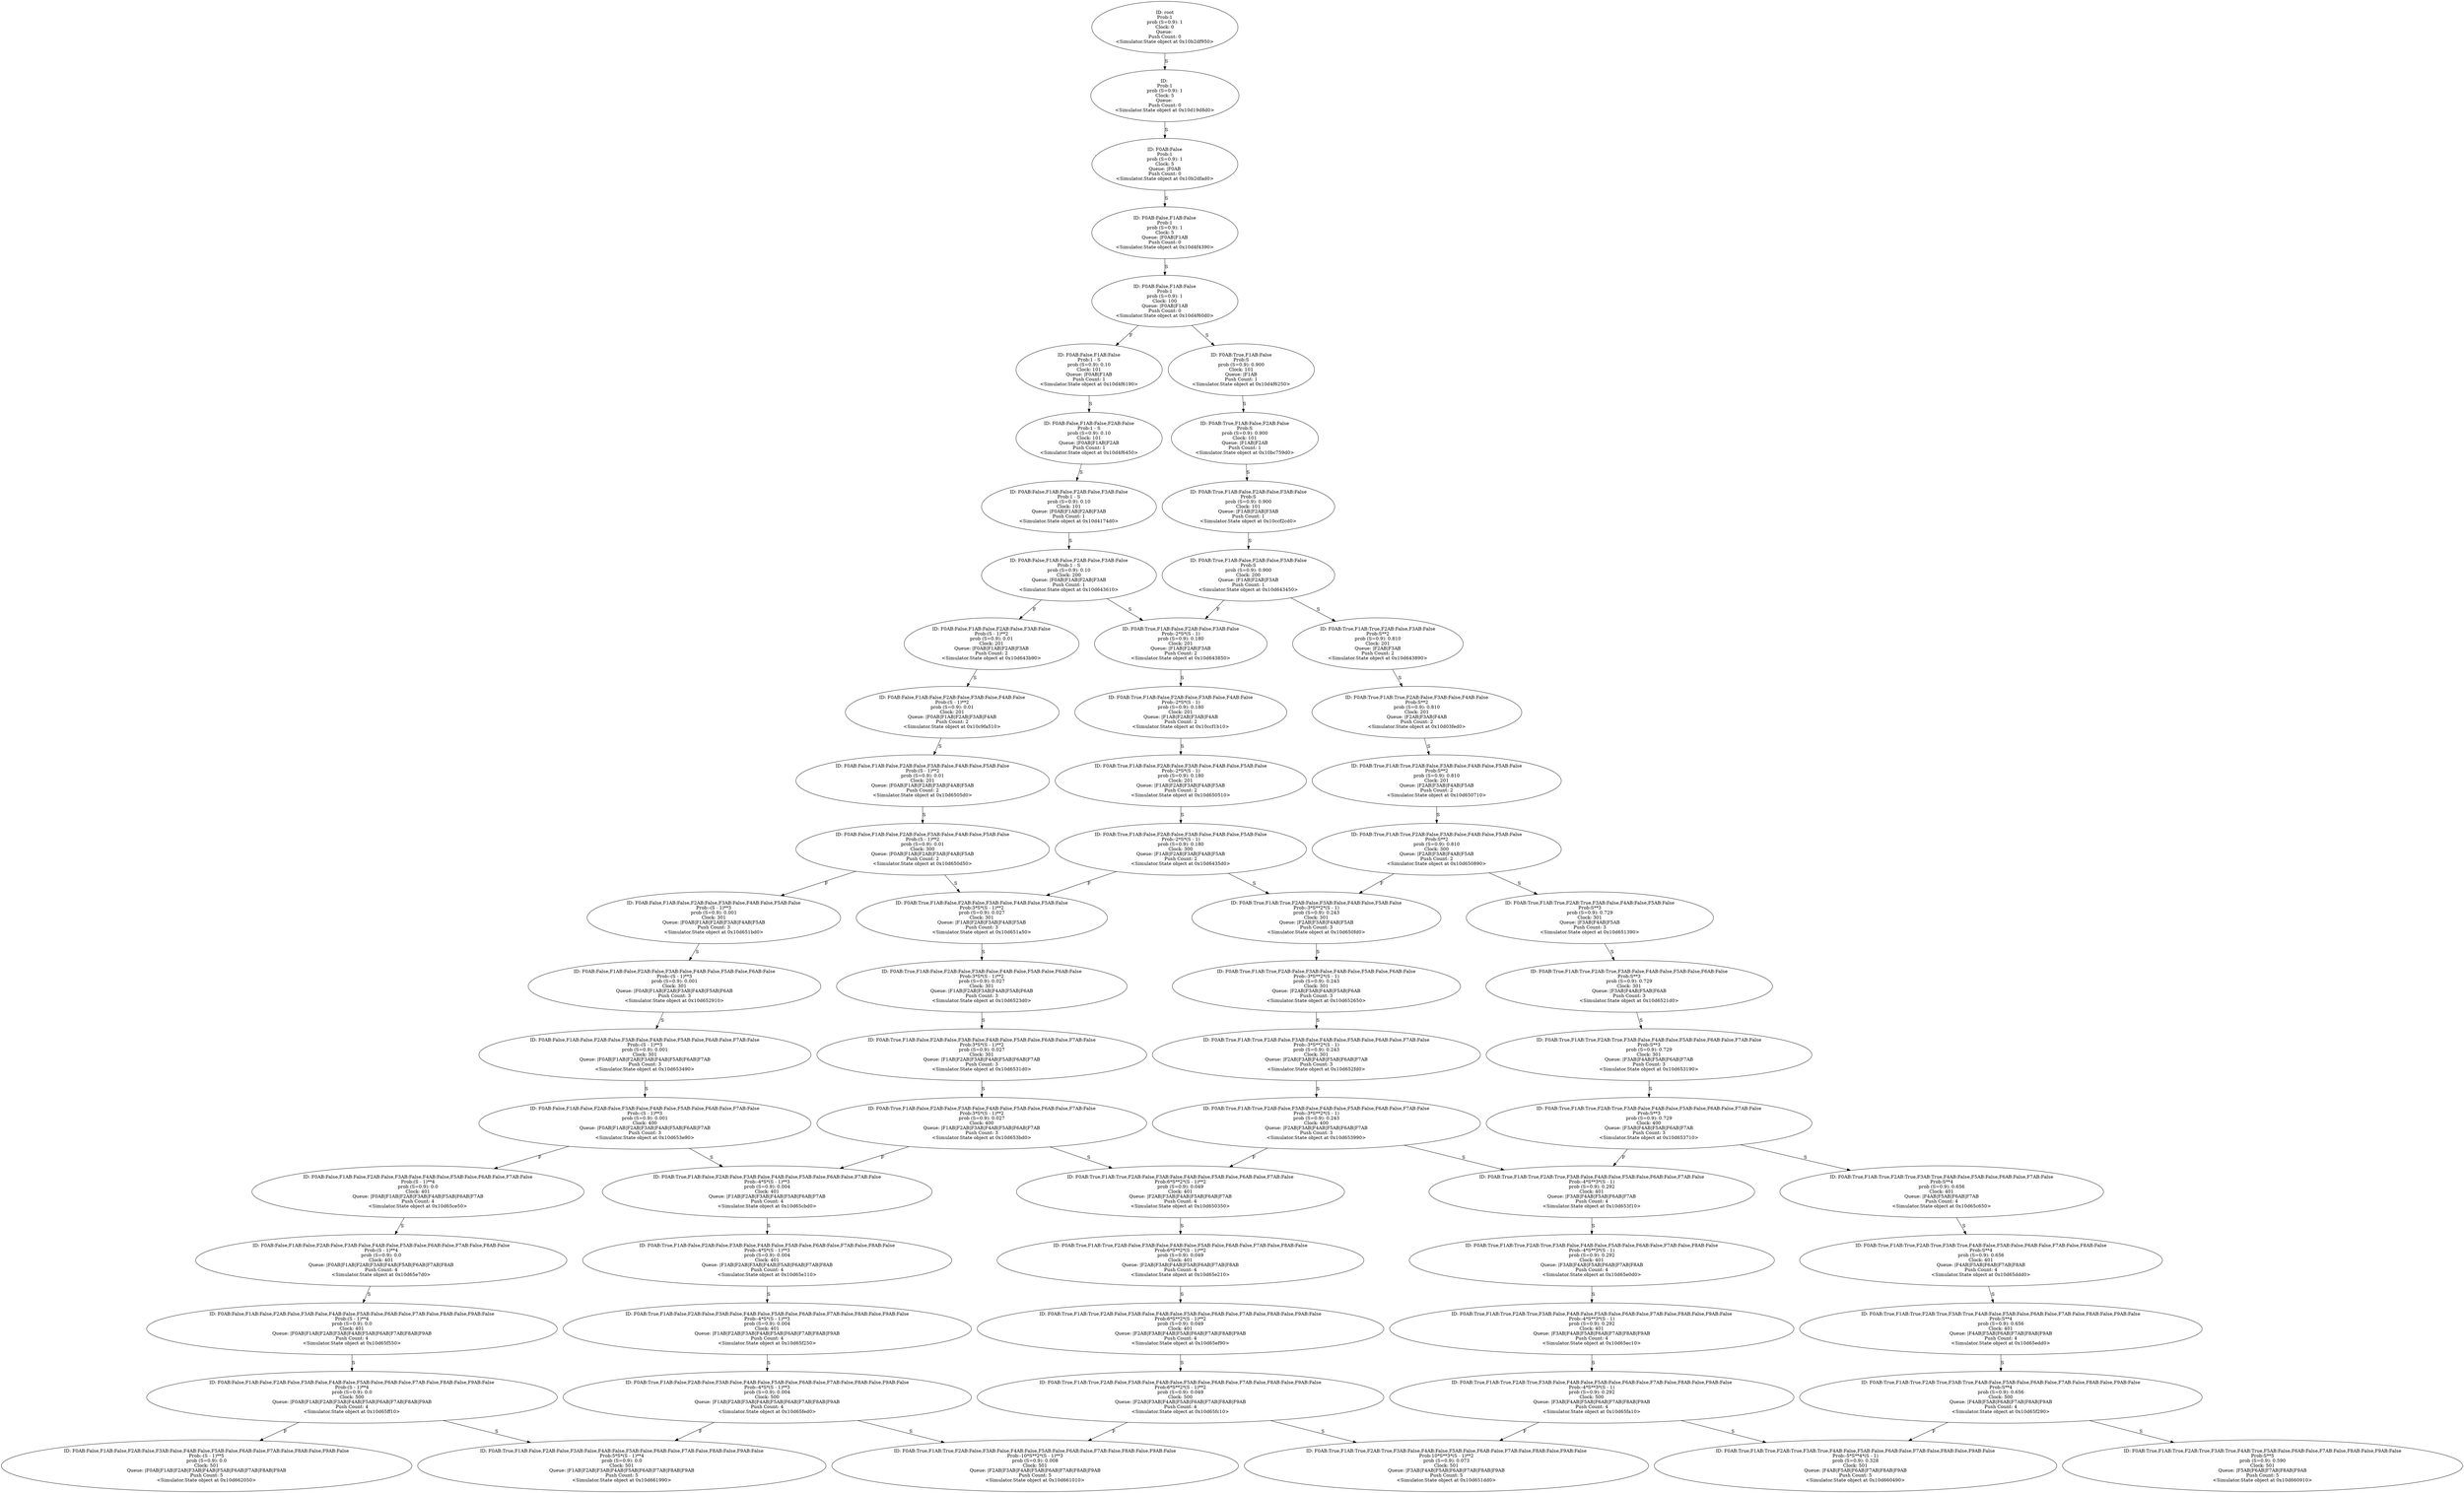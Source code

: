 digraph "./Output/./controled_frequency_S100_R50_t5_tPlus500" {
	<Simulator.State object at 0x10b2df950> [label="ID: root
Prob:1
prob (S=0.9): 1
Clock: 0
Queue: 
Push Count: 0
<Simulator.State object at 0x10b2df950>"]
	<Simulator.State object at 0x10b2df950> -> <Simulator.State object at 0x10d19d8d0> [label=S]
	<Simulator.State object at 0x10d19d8d0> [label="ID: 
Prob:1
prob (S=0.9): 1
Clock: 5
Queue: 
Push Count: 0
<Simulator.State object at 0x10d19d8d0>"]
	<Simulator.State object at 0x10d19d8d0> -> <Simulator.State object at 0x10b2dfad0> [label=S]
	<Simulator.State object at 0x10b2dfad0> [label="ID: F0AB:False
Prob:1
prob (S=0.9): 1
Clock: 5
Queue: |F0AB
Push Count: 0
<Simulator.State object at 0x10b2dfad0>"]
	<Simulator.State object at 0x10b2dfad0> -> <Simulator.State object at 0x10d4f4390> [label=S]
	<Simulator.State object at 0x10d4f4390> [label="ID: F0AB:False,F1AB:False
Prob:1
prob (S=0.9): 1
Clock: 5
Queue: |F0AB|F1AB
Push Count: 0
<Simulator.State object at 0x10d4f4390>"]
	<Simulator.State object at 0x10d4f4390> -> <Simulator.State object at 0x10d4f60d0> [label=S]
	<Simulator.State object at 0x10d4f60d0> [label="ID: F0AB:False,F1AB:False
Prob:1
prob (S=0.9): 1
Clock: 100
Queue: |F0AB|F1AB
Push Count: 0
<Simulator.State object at 0x10d4f60d0>"]
	<Simulator.State object at 0x10d4f60d0> -> <Simulator.State object at 0x10d4f6190> [label=F]
	<Simulator.State object at 0x10d4f60d0> -> <Simulator.State object at 0x10d4f6250> [label=S]
	<Simulator.State object at 0x10d4f6190> [label="ID: F0AB:False,F1AB:False
Prob:1 - S
prob (S=0.9): 0.10
Clock: 101
Queue: |F0AB|F1AB
Push Count: 1
<Simulator.State object at 0x10d4f6190>"]
	<Simulator.State object at 0x10d4f6190> -> <Simulator.State object at 0x10d4f6450> [label=S]
	<Simulator.State object at 0x10d4f6250> [label="ID: F0AB:True,F1AB:False
Prob:S
prob (S=0.9): 0.900
Clock: 101
Queue: |F1AB
Push Count: 1
<Simulator.State object at 0x10d4f6250>"]
	<Simulator.State object at 0x10d4f6250> -> <Simulator.State object at 0x10bc759d0> [label=S]
	<Simulator.State object at 0x10d4f6450> [label="ID: F0AB:False,F1AB:False,F2AB:False
Prob:1 - S
prob (S=0.9): 0.10
Clock: 101
Queue: |F0AB|F1AB|F2AB
Push Count: 1
<Simulator.State object at 0x10d4f6450>"]
	<Simulator.State object at 0x10d4f6450> -> <Simulator.State object at 0x10d4174d0> [label=S]
	<Simulator.State object at 0x10bc759d0> [label="ID: F0AB:True,F1AB:False,F2AB:False
Prob:S
prob (S=0.9): 0.900
Clock: 101
Queue: |F1AB|F2AB
Push Count: 1
<Simulator.State object at 0x10bc759d0>"]
	<Simulator.State object at 0x10bc759d0> -> <Simulator.State object at 0x10ccf2cd0> [label=S]
	<Simulator.State object at 0x10d4174d0> [label="ID: F0AB:False,F1AB:False,F2AB:False,F3AB:False
Prob:1 - S
prob (S=0.9): 0.10
Clock: 101
Queue: |F0AB|F1AB|F2AB|F3AB
Push Count: 1
<Simulator.State object at 0x10d4174d0>"]
	<Simulator.State object at 0x10d4174d0> -> <Simulator.State object at 0x10d643610> [label=S]
	<Simulator.State object at 0x10ccf2cd0> [label="ID: F0AB:True,F1AB:False,F2AB:False,F3AB:False
Prob:S
prob (S=0.9): 0.900
Clock: 101
Queue: |F1AB|F2AB|F3AB
Push Count: 1
<Simulator.State object at 0x10ccf2cd0>"]
	<Simulator.State object at 0x10ccf2cd0> -> <Simulator.State object at 0x10d643450> [label=S]
	<Simulator.State object at 0x10d643610> [label="ID: F0AB:False,F1AB:False,F2AB:False,F3AB:False
Prob:1 - S
prob (S=0.9): 0.10
Clock: 200
Queue: |F0AB|F1AB|F2AB|F3AB
Push Count: 1
<Simulator.State object at 0x10d643610>"]
	<Simulator.State object at 0x10d643610> -> <Simulator.State object at 0x10d643b90> [label=F]
	<Simulator.State object at 0x10d643610> -> <Simulator.State object at 0x10d643850> [label=S]
	<Simulator.State object at 0x10d643450> [label="ID: F0AB:True,F1AB:False,F2AB:False,F3AB:False
Prob:S
prob (S=0.9): 0.900
Clock: 200
Queue: |F1AB|F2AB|F3AB
Push Count: 1
<Simulator.State object at 0x10d643450>"]
	<Simulator.State object at 0x10d643450> -> <Simulator.State object at 0x10d643850> [label=F]
	<Simulator.State object at 0x10d643450> -> <Simulator.State object at 0x10d643890> [label=S]
	<Simulator.State object at 0x10d643b90> [label="ID: F0AB:False,F1AB:False,F2AB:False,F3AB:False
Prob:(S - 1)**2
prob (S=0.9): 0.01
Clock: 201
Queue: |F0AB|F1AB|F2AB|F3AB
Push Count: 2
<Simulator.State object at 0x10d643b90>"]
	<Simulator.State object at 0x10d643b90> -> <Simulator.State object at 0x10c9fa510> [label=S]
	<Simulator.State object at 0x10d643850> [label="ID: F0AB:True,F1AB:False,F2AB:False,F3AB:False
Prob:-2*S*(S - 1)
prob (S=0.9): 0.180
Clock: 201
Queue: |F1AB|F2AB|F3AB
Push Count: 2
<Simulator.State object at 0x10d643850>"]
	<Simulator.State object at 0x10d643850> -> <Simulator.State object at 0x10ccf1b10> [label=S]
	<Simulator.State object at 0x10d643890> [label="ID: F0AB:True,F1AB:True,F2AB:False,F3AB:False
Prob:S**2
prob (S=0.9): 0.810
Clock: 201
Queue: |F2AB|F3AB
Push Count: 2
<Simulator.State object at 0x10d643890>"]
	<Simulator.State object at 0x10d643890> -> <Simulator.State object at 0x10d03fed0> [label=S]
	<Simulator.State object at 0x10c9fa510> [label="ID: F0AB:False,F1AB:False,F2AB:False,F3AB:False,F4AB:False
Prob:(S - 1)**2
prob (S=0.9): 0.01
Clock: 201
Queue: |F0AB|F1AB|F2AB|F3AB|F4AB
Push Count: 2
<Simulator.State object at 0x10c9fa510>"]
	<Simulator.State object at 0x10c9fa510> -> <Simulator.State object at 0x10d6505d0> [label=S]
	<Simulator.State object at 0x10ccf1b10> [label="ID: F0AB:True,F1AB:False,F2AB:False,F3AB:False,F4AB:False
Prob:-2*S*(S - 1)
prob (S=0.9): 0.180
Clock: 201
Queue: |F1AB|F2AB|F3AB|F4AB
Push Count: 2
<Simulator.State object at 0x10ccf1b10>"]
	<Simulator.State object at 0x10ccf1b10> -> <Simulator.State object at 0x10d650510> [label=S]
	<Simulator.State object at 0x10d03fed0> [label="ID: F0AB:True,F1AB:True,F2AB:False,F3AB:False,F4AB:False
Prob:S**2
prob (S=0.9): 0.810
Clock: 201
Queue: |F2AB|F3AB|F4AB
Push Count: 2
<Simulator.State object at 0x10d03fed0>"]
	<Simulator.State object at 0x10d03fed0> -> <Simulator.State object at 0x10d650710> [label=S]
	<Simulator.State object at 0x10d6505d0> [label="ID: F0AB:False,F1AB:False,F2AB:False,F3AB:False,F4AB:False,F5AB:False
Prob:(S - 1)**2
prob (S=0.9): 0.01
Clock: 201
Queue: |F0AB|F1AB|F2AB|F3AB|F4AB|F5AB
Push Count: 2
<Simulator.State object at 0x10d6505d0>"]
	<Simulator.State object at 0x10d6505d0> -> <Simulator.State object at 0x10d650d50> [label=S]
	<Simulator.State object at 0x10d650510> [label="ID: F0AB:True,F1AB:False,F2AB:False,F3AB:False,F4AB:False,F5AB:False
Prob:-2*S*(S - 1)
prob (S=0.9): 0.180
Clock: 201
Queue: |F1AB|F2AB|F3AB|F4AB|F5AB
Push Count: 2
<Simulator.State object at 0x10d650510>"]
	<Simulator.State object at 0x10d650510> -> <Simulator.State object at 0x10d6435d0> [label=S]
	<Simulator.State object at 0x10d650710> [label="ID: F0AB:True,F1AB:True,F2AB:False,F3AB:False,F4AB:False,F5AB:False
Prob:S**2
prob (S=0.9): 0.810
Clock: 201
Queue: |F2AB|F3AB|F4AB|F5AB
Push Count: 2
<Simulator.State object at 0x10d650710>"]
	<Simulator.State object at 0x10d650710> -> <Simulator.State object at 0x10d650890> [label=S]
	<Simulator.State object at 0x10d650d50> [label="ID: F0AB:False,F1AB:False,F2AB:False,F3AB:False,F4AB:False,F5AB:False
Prob:(S - 1)**2
prob (S=0.9): 0.01
Clock: 300
Queue: |F0AB|F1AB|F2AB|F3AB|F4AB|F5AB
Push Count: 2
<Simulator.State object at 0x10d650d50>"]
	<Simulator.State object at 0x10d650d50> -> <Simulator.State object at 0x10d651bd0> [label=F]
	<Simulator.State object at 0x10d650d50> -> <Simulator.State object at 0x10d651a50> [label=S]
	<Simulator.State object at 0x10d6435d0> [label="ID: F0AB:True,F1AB:False,F2AB:False,F3AB:False,F4AB:False,F5AB:False
Prob:-2*S*(S - 1)
prob (S=0.9): 0.180
Clock: 300
Queue: |F1AB|F2AB|F3AB|F4AB|F5AB
Push Count: 2
<Simulator.State object at 0x10d6435d0>"]
	<Simulator.State object at 0x10d6435d0> -> <Simulator.State object at 0x10d651a50> [label=F]
	<Simulator.State object at 0x10d6435d0> -> <Simulator.State object at 0x10d650fd0> [label=S]
	<Simulator.State object at 0x10d650890> [label="ID: F0AB:True,F1AB:True,F2AB:False,F3AB:False,F4AB:False,F5AB:False
Prob:S**2
prob (S=0.9): 0.810
Clock: 300
Queue: |F2AB|F3AB|F4AB|F5AB
Push Count: 2
<Simulator.State object at 0x10d650890>"]
	<Simulator.State object at 0x10d650890> -> <Simulator.State object at 0x10d650fd0> [label=F]
	<Simulator.State object at 0x10d650890> -> <Simulator.State object at 0x10d651390> [label=S]
	<Simulator.State object at 0x10d651bd0> [label="ID: F0AB:False,F1AB:False,F2AB:False,F3AB:False,F4AB:False,F5AB:False
Prob:-(S - 1)**3
prob (S=0.9): 0.001
Clock: 301
Queue: |F0AB|F1AB|F2AB|F3AB|F4AB|F5AB
Push Count: 3
<Simulator.State object at 0x10d651bd0>"]
	<Simulator.State object at 0x10d651bd0> -> <Simulator.State object at 0x10d652910> [label=S]
	<Simulator.State object at 0x10d651a50> [label="ID: F0AB:True,F1AB:False,F2AB:False,F3AB:False,F4AB:False,F5AB:False
Prob:3*S*(S - 1)**2
prob (S=0.9): 0.027
Clock: 301
Queue: |F1AB|F2AB|F3AB|F4AB|F5AB
Push Count: 3
<Simulator.State object at 0x10d651a50>"]
	<Simulator.State object at 0x10d651a50> -> <Simulator.State object at 0x10d6523d0> [label=S]
	<Simulator.State object at 0x10d650fd0> [label="ID: F0AB:True,F1AB:True,F2AB:False,F3AB:False,F4AB:False,F5AB:False
Prob:-3*S**2*(S - 1)
prob (S=0.9): 0.243
Clock: 301
Queue: |F2AB|F3AB|F4AB|F5AB
Push Count: 3
<Simulator.State object at 0x10d650fd0>"]
	<Simulator.State object at 0x10d650fd0> -> <Simulator.State object at 0x10d652650> [label=S]
	<Simulator.State object at 0x10d651390> [label="ID: F0AB:True,F1AB:True,F2AB:True,F3AB:False,F4AB:False,F5AB:False
Prob:S**3
prob (S=0.9): 0.729
Clock: 301
Queue: |F3AB|F4AB|F5AB
Push Count: 3
<Simulator.State object at 0x10d651390>"]
	<Simulator.State object at 0x10d651390> -> <Simulator.State object at 0x10d6521d0> [label=S]
	<Simulator.State object at 0x10d652910> [label="ID: F0AB:False,F1AB:False,F2AB:False,F3AB:False,F4AB:False,F5AB:False,F6AB:False
Prob:-(S - 1)**3
prob (S=0.9): 0.001
Clock: 301
Queue: |F0AB|F1AB|F2AB|F3AB|F4AB|F5AB|F6AB
Push Count: 3
<Simulator.State object at 0x10d652910>"]
	<Simulator.State object at 0x10d652910> -> <Simulator.State object at 0x10d653490> [label=S]
	<Simulator.State object at 0x10d6523d0> [label="ID: F0AB:True,F1AB:False,F2AB:False,F3AB:False,F4AB:False,F5AB:False,F6AB:False
Prob:3*S*(S - 1)**2
prob (S=0.9): 0.027
Clock: 301
Queue: |F1AB|F2AB|F3AB|F4AB|F5AB|F6AB
Push Count: 3
<Simulator.State object at 0x10d6523d0>"]
	<Simulator.State object at 0x10d6523d0> -> <Simulator.State object at 0x10d6531d0> [label=S]
	<Simulator.State object at 0x10d652650> [label="ID: F0AB:True,F1AB:True,F2AB:False,F3AB:False,F4AB:False,F5AB:False,F6AB:False
Prob:-3*S**2*(S - 1)
prob (S=0.9): 0.243
Clock: 301
Queue: |F2AB|F3AB|F4AB|F5AB|F6AB
Push Count: 3
<Simulator.State object at 0x10d652650>"]
	<Simulator.State object at 0x10d652650> -> <Simulator.State object at 0x10d652fd0> [label=S]
	<Simulator.State object at 0x10d6521d0> [label="ID: F0AB:True,F1AB:True,F2AB:True,F3AB:False,F4AB:False,F5AB:False,F6AB:False
Prob:S**3
prob (S=0.9): 0.729
Clock: 301
Queue: |F3AB|F4AB|F5AB|F6AB
Push Count: 3
<Simulator.State object at 0x10d6521d0>"]
	<Simulator.State object at 0x10d6521d0> -> <Simulator.State object at 0x10d653190> [label=S]
	<Simulator.State object at 0x10d653490> [label="ID: F0AB:False,F1AB:False,F2AB:False,F3AB:False,F4AB:False,F5AB:False,F6AB:False,F7AB:False
Prob:-(S - 1)**3
prob (S=0.9): 0.001
Clock: 301
Queue: |F0AB|F1AB|F2AB|F3AB|F4AB|F5AB|F6AB|F7AB
Push Count: 3
<Simulator.State object at 0x10d653490>"]
	<Simulator.State object at 0x10d653490> -> <Simulator.State object at 0x10d653e90> [label=S]
	<Simulator.State object at 0x10d6531d0> [label="ID: F0AB:True,F1AB:False,F2AB:False,F3AB:False,F4AB:False,F5AB:False,F6AB:False,F7AB:False
Prob:3*S*(S - 1)**2
prob (S=0.9): 0.027
Clock: 301
Queue: |F1AB|F2AB|F3AB|F4AB|F5AB|F6AB|F7AB
Push Count: 3
<Simulator.State object at 0x10d6531d0>"]
	<Simulator.State object at 0x10d6531d0> -> <Simulator.State object at 0x10d653bd0> [label=S]
	<Simulator.State object at 0x10d652fd0> [label="ID: F0AB:True,F1AB:True,F2AB:False,F3AB:False,F4AB:False,F5AB:False,F6AB:False,F7AB:False
Prob:-3*S**2*(S - 1)
prob (S=0.9): 0.243
Clock: 301
Queue: |F2AB|F3AB|F4AB|F5AB|F6AB|F7AB
Push Count: 3
<Simulator.State object at 0x10d652fd0>"]
	<Simulator.State object at 0x10d652fd0> -> <Simulator.State object at 0x10d653990> [label=S]
	<Simulator.State object at 0x10d653190> [label="ID: F0AB:True,F1AB:True,F2AB:True,F3AB:False,F4AB:False,F5AB:False,F6AB:False,F7AB:False
Prob:S**3
prob (S=0.9): 0.729
Clock: 301
Queue: |F3AB|F4AB|F5AB|F6AB|F7AB
Push Count: 3
<Simulator.State object at 0x10d653190>"]
	<Simulator.State object at 0x10d653190> -> <Simulator.State object at 0x10d653710> [label=S]
	<Simulator.State object at 0x10d653e90> [label="ID: F0AB:False,F1AB:False,F2AB:False,F3AB:False,F4AB:False,F5AB:False,F6AB:False,F7AB:False
Prob:-(S - 1)**3
prob (S=0.9): 0.001
Clock: 400
Queue: |F0AB|F1AB|F2AB|F3AB|F4AB|F5AB|F6AB|F7AB
Push Count: 3
<Simulator.State object at 0x10d653e90>"]
	<Simulator.State object at 0x10d653e90> -> <Simulator.State object at 0x10d65ce50> [label=F]
	<Simulator.State object at 0x10d653e90> -> <Simulator.State object at 0x10d65cbd0> [label=S]
	<Simulator.State object at 0x10d653bd0> [label="ID: F0AB:True,F1AB:False,F2AB:False,F3AB:False,F4AB:False,F5AB:False,F6AB:False,F7AB:False
Prob:3*S*(S - 1)**2
prob (S=0.9): 0.027
Clock: 400
Queue: |F1AB|F2AB|F3AB|F4AB|F5AB|F6AB|F7AB
Push Count: 3
<Simulator.State object at 0x10d653bd0>"]
	<Simulator.State object at 0x10d653bd0> -> <Simulator.State object at 0x10d65cbd0> [label=F]
	<Simulator.State object at 0x10d653bd0> -> <Simulator.State object at 0x10d650350> [label=S]
	<Simulator.State object at 0x10d653990> [label="ID: F0AB:True,F1AB:True,F2AB:False,F3AB:False,F4AB:False,F5AB:False,F6AB:False,F7AB:False
Prob:-3*S**2*(S - 1)
prob (S=0.9): 0.243
Clock: 400
Queue: |F2AB|F3AB|F4AB|F5AB|F6AB|F7AB
Push Count: 3
<Simulator.State object at 0x10d653990>"]
	<Simulator.State object at 0x10d653990> -> <Simulator.State object at 0x10d650350> [label=F]
	<Simulator.State object at 0x10d653990> -> <Simulator.State object at 0x10d653f10> [label=S]
	<Simulator.State object at 0x10d653710> [label="ID: F0AB:True,F1AB:True,F2AB:True,F3AB:False,F4AB:False,F5AB:False,F6AB:False,F7AB:False
Prob:S**3
prob (S=0.9): 0.729
Clock: 400
Queue: |F3AB|F4AB|F5AB|F6AB|F7AB
Push Count: 3
<Simulator.State object at 0x10d653710>"]
	<Simulator.State object at 0x10d653710> -> <Simulator.State object at 0x10d653f10> [label=F]
	<Simulator.State object at 0x10d653710> -> <Simulator.State object at 0x10d65c650> [label=S]
	<Simulator.State object at 0x10d65ce50> [label="ID: F0AB:False,F1AB:False,F2AB:False,F3AB:False,F4AB:False,F5AB:False,F6AB:False,F7AB:False
Prob:(S - 1)**4
prob (S=0.9): 0.0
Clock: 401
Queue: |F0AB|F1AB|F2AB|F3AB|F4AB|F5AB|F6AB|F7AB
Push Count: 4
<Simulator.State object at 0x10d65ce50>"]
	<Simulator.State object at 0x10d65ce50> -> <Simulator.State object at 0x10d65e7d0> [label=S]
	<Simulator.State object at 0x10d65cbd0> [label="ID: F0AB:True,F1AB:False,F2AB:False,F3AB:False,F4AB:False,F5AB:False,F6AB:False,F7AB:False
Prob:-4*S*(S - 1)**3
prob (S=0.9): 0.004
Clock: 401
Queue: |F1AB|F2AB|F3AB|F4AB|F5AB|F6AB|F7AB
Push Count: 4
<Simulator.State object at 0x10d65cbd0>"]
	<Simulator.State object at 0x10d65cbd0> -> <Simulator.State object at 0x10d65e110> [label=S]
	<Simulator.State object at 0x10d650350> [label="ID: F0AB:True,F1AB:True,F2AB:False,F3AB:False,F4AB:False,F5AB:False,F6AB:False,F7AB:False
Prob:6*S**2*(S - 1)**2
prob (S=0.9): 0.049
Clock: 401
Queue: |F2AB|F3AB|F4AB|F5AB|F6AB|F7AB
Push Count: 4
<Simulator.State object at 0x10d650350>"]
	<Simulator.State object at 0x10d650350> -> <Simulator.State object at 0x10d65e210> [label=S]
	<Simulator.State object at 0x10d653f10> [label="ID: F0AB:True,F1AB:True,F2AB:True,F3AB:False,F4AB:False,F5AB:False,F6AB:False,F7AB:False
Prob:-4*S**3*(S - 1)
prob (S=0.9): 0.292
Clock: 401
Queue: |F3AB|F4AB|F5AB|F6AB|F7AB
Push Count: 4
<Simulator.State object at 0x10d653f10>"]
	<Simulator.State object at 0x10d653f10> -> <Simulator.State object at 0x10d65e0d0> [label=S]
	<Simulator.State object at 0x10d65c650> [label="ID: F0AB:True,F1AB:True,F2AB:True,F3AB:True,F4AB:False,F5AB:False,F6AB:False,F7AB:False
Prob:S**4
prob (S=0.9): 0.656
Clock: 401
Queue: |F4AB|F5AB|F6AB|F7AB
Push Count: 4
<Simulator.State object at 0x10d65c650>"]
	<Simulator.State object at 0x10d65c650> -> <Simulator.State object at 0x10d65ddd0> [label=S]
	<Simulator.State object at 0x10d65e7d0> [label="ID: F0AB:False,F1AB:False,F2AB:False,F3AB:False,F4AB:False,F5AB:False,F6AB:False,F7AB:False,F8AB:False
Prob:(S - 1)**4
prob (S=0.9): 0.0
Clock: 401
Queue: |F0AB|F1AB|F2AB|F3AB|F4AB|F5AB|F6AB|F7AB|F8AB
Push Count: 4
<Simulator.State object at 0x10d65e7d0>"]
	<Simulator.State object at 0x10d65e7d0> -> <Simulator.State object at 0x10d65f550> [label=S]
	<Simulator.State object at 0x10d65e110> [label="ID: F0AB:True,F1AB:False,F2AB:False,F3AB:False,F4AB:False,F5AB:False,F6AB:False,F7AB:False,F8AB:False
Prob:-4*S*(S - 1)**3
prob (S=0.9): 0.004
Clock: 401
Queue: |F1AB|F2AB|F3AB|F4AB|F5AB|F6AB|F7AB|F8AB
Push Count: 4
<Simulator.State object at 0x10d65e110>"]
	<Simulator.State object at 0x10d65e110> -> <Simulator.State object at 0x10d65f250> [label=S]
	<Simulator.State object at 0x10d65e210> [label="ID: F0AB:True,F1AB:True,F2AB:False,F3AB:False,F4AB:False,F5AB:False,F6AB:False,F7AB:False,F8AB:False
Prob:6*S**2*(S - 1)**2
prob (S=0.9): 0.049
Clock: 401
Queue: |F2AB|F3AB|F4AB|F5AB|F6AB|F7AB|F8AB
Push Count: 4
<Simulator.State object at 0x10d65e210>"]
	<Simulator.State object at 0x10d65e210> -> <Simulator.State object at 0x10d65ef90> [label=S]
	<Simulator.State object at 0x10d65e0d0> [label="ID: F0AB:True,F1AB:True,F2AB:True,F3AB:False,F4AB:False,F5AB:False,F6AB:False,F7AB:False,F8AB:False
Prob:-4*S**3*(S - 1)
prob (S=0.9): 0.292
Clock: 401
Queue: |F3AB|F4AB|F5AB|F6AB|F7AB|F8AB
Push Count: 4
<Simulator.State object at 0x10d65e0d0>"]
	<Simulator.State object at 0x10d65e0d0> -> <Simulator.State object at 0x10d65ec10> [label=S]
	<Simulator.State object at 0x10d65ddd0> [label="ID: F0AB:True,F1AB:True,F2AB:True,F3AB:True,F4AB:False,F5AB:False,F6AB:False,F7AB:False,F8AB:False
Prob:S**4
prob (S=0.9): 0.656
Clock: 401
Queue: |F4AB|F5AB|F6AB|F7AB|F8AB
Push Count: 4
<Simulator.State object at 0x10d65ddd0>"]
	<Simulator.State object at 0x10d65ddd0> -> <Simulator.State object at 0x10d65edd0> [label=S]
	<Simulator.State object at 0x10d65f550> [label="ID: F0AB:False,F1AB:False,F2AB:False,F3AB:False,F4AB:False,F5AB:False,F6AB:False,F7AB:False,F8AB:False,F9AB:False
Prob:(S - 1)**4
prob (S=0.9): 0.0
Clock: 401
Queue: |F0AB|F1AB|F2AB|F3AB|F4AB|F5AB|F6AB|F7AB|F8AB|F9AB
Push Count: 4
<Simulator.State object at 0x10d65f550>"]
	<Simulator.State object at 0x10d65f550> -> <Simulator.State object at 0x10d65ff10> [label=S]
	<Simulator.State object at 0x10d65f250> [label="ID: F0AB:True,F1AB:False,F2AB:False,F3AB:False,F4AB:False,F5AB:False,F6AB:False,F7AB:False,F8AB:False,F9AB:False
Prob:-4*S*(S - 1)**3
prob (S=0.9): 0.004
Clock: 401
Queue: |F1AB|F2AB|F3AB|F4AB|F5AB|F6AB|F7AB|F8AB|F9AB
Push Count: 4
<Simulator.State object at 0x10d65f250>"]
	<Simulator.State object at 0x10d65f250> -> <Simulator.State object at 0x10d65fed0> [label=S]
	<Simulator.State object at 0x10d65ef90> [label="ID: F0AB:True,F1AB:True,F2AB:False,F3AB:False,F4AB:False,F5AB:False,F6AB:False,F7AB:False,F8AB:False,F9AB:False
Prob:6*S**2*(S - 1)**2
prob (S=0.9): 0.049
Clock: 401
Queue: |F2AB|F3AB|F4AB|F5AB|F6AB|F7AB|F8AB|F9AB
Push Count: 4
<Simulator.State object at 0x10d65ef90>"]
	<Simulator.State object at 0x10d65ef90> -> <Simulator.State object at 0x10d65fc10> [label=S]
	<Simulator.State object at 0x10d65ec10> [label="ID: F0AB:True,F1AB:True,F2AB:True,F3AB:False,F4AB:False,F5AB:False,F6AB:False,F7AB:False,F8AB:False,F9AB:False
Prob:-4*S**3*(S - 1)
prob (S=0.9): 0.292
Clock: 401
Queue: |F3AB|F4AB|F5AB|F6AB|F7AB|F8AB|F9AB
Push Count: 4
<Simulator.State object at 0x10d65ec10>"]
	<Simulator.State object at 0x10d65ec10> -> <Simulator.State object at 0x10d65fa10> [label=S]
	<Simulator.State object at 0x10d65edd0> [label="ID: F0AB:True,F1AB:True,F2AB:True,F3AB:True,F4AB:False,F5AB:False,F6AB:False,F7AB:False,F8AB:False,F9AB:False
Prob:S**4
prob (S=0.9): 0.656
Clock: 401
Queue: |F4AB|F5AB|F6AB|F7AB|F8AB|F9AB
Push Count: 4
<Simulator.State object at 0x10d65edd0>"]
	<Simulator.State object at 0x10d65edd0> -> <Simulator.State object at 0x10d65f290> [label=S]
	<Simulator.State object at 0x10d65ff10> [label="ID: F0AB:False,F1AB:False,F2AB:False,F3AB:False,F4AB:False,F5AB:False,F6AB:False,F7AB:False,F8AB:False,F9AB:False
Prob:(S - 1)**4
prob (S=0.9): 0.0
Clock: 500
Queue: |F0AB|F1AB|F2AB|F3AB|F4AB|F5AB|F6AB|F7AB|F8AB|F9AB
Push Count: 4
<Simulator.State object at 0x10d65ff10>"]
	<Simulator.State object at 0x10d65ff10> -> <Simulator.State object at 0x10d662050> [label=F]
	<Simulator.State object at 0x10d65ff10> -> <Simulator.State object at 0x10d661990> [label=S]
	<Simulator.State object at 0x10d65fed0> [label="ID: F0AB:True,F1AB:False,F2AB:False,F3AB:False,F4AB:False,F5AB:False,F6AB:False,F7AB:False,F8AB:False,F9AB:False
Prob:-4*S*(S - 1)**3
prob (S=0.9): 0.004
Clock: 500
Queue: |F1AB|F2AB|F3AB|F4AB|F5AB|F6AB|F7AB|F8AB|F9AB
Push Count: 4
<Simulator.State object at 0x10d65fed0>"]
	<Simulator.State object at 0x10d65fed0> -> <Simulator.State object at 0x10d661990> [label=F]
	<Simulator.State object at 0x10d65fed0> -> <Simulator.State object at 0x10d661010> [label=S]
	<Simulator.State object at 0x10d65fc10> [label="ID: F0AB:True,F1AB:True,F2AB:False,F3AB:False,F4AB:False,F5AB:False,F6AB:False,F7AB:False,F8AB:False,F9AB:False
Prob:6*S**2*(S - 1)**2
prob (S=0.9): 0.049
Clock: 500
Queue: |F2AB|F3AB|F4AB|F5AB|F6AB|F7AB|F8AB|F9AB
Push Count: 4
<Simulator.State object at 0x10d65fc10>"]
	<Simulator.State object at 0x10d65fc10> -> <Simulator.State object at 0x10d661010> [label=F]
	<Simulator.State object at 0x10d65fc10> -> <Simulator.State object at 0x10d651dd0> [label=S]
	<Simulator.State object at 0x10d65fa10> [label="ID: F0AB:True,F1AB:True,F2AB:True,F3AB:False,F4AB:False,F5AB:False,F6AB:False,F7AB:False,F8AB:False,F9AB:False
Prob:-4*S**3*(S - 1)
prob (S=0.9): 0.292
Clock: 500
Queue: |F3AB|F4AB|F5AB|F6AB|F7AB|F8AB|F9AB
Push Count: 4
<Simulator.State object at 0x10d65fa10>"]
	<Simulator.State object at 0x10d65fa10> -> <Simulator.State object at 0x10d651dd0> [label=F]
	<Simulator.State object at 0x10d65fa10> -> <Simulator.State object at 0x10d660490> [label=S]
	<Simulator.State object at 0x10d65f290> [label="ID: F0AB:True,F1AB:True,F2AB:True,F3AB:True,F4AB:False,F5AB:False,F6AB:False,F7AB:False,F8AB:False,F9AB:False
Prob:S**4
prob (S=0.9): 0.656
Clock: 500
Queue: |F4AB|F5AB|F6AB|F7AB|F8AB|F9AB
Push Count: 4
<Simulator.State object at 0x10d65f290>"]
	<Simulator.State object at 0x10d65f290> -> <Simulator.State object at 0x10d660490> [label=F]
	<Simulator.State object at 0x10d65f290> -> <Simulator.State object at 0x10d660910> [label=S]
	<Simulator.State object at 0x10d662050> [label="ID: F0AB:False,F1AB:False,F2AB:False,F3AB:False,F4AB:False,F5AB:False,F6AB:False,F7AB:False,F8AB:False,F9AB:False
Prob:-(S - 1)**5
prob (S=0.9): 0.0
Clock: 501
Queue: |F0AB|F1AB|F2AB|F3AB|F4AB|F5AB|F6AB|F7AB|F8AB|F9AB
Push Count: 5
<Simulator.State object at 0x10d662050>"]
	<Simulator.State object at 0x10d661990> [label="ID: F0AB:True,F1AB:False,F2AB:False,F3AB:False,F4AB:False,F5AB:False,F6AB:False,F7AB:False,F8AB:False,F9AB:False
Prob:5*S*(S - 1)**4
prob (S=0.9): 0.0
Clock: 501
Queue: |F1AB|F2AB|F3AB|F4AB|F5AB|F6AB|F7AB|F8AB|F9AB
Push Count: 5
<Simulator.State object at 0x10d661990>"]
	<Simulator.State object at 0x10d661010> [label="ID: F0AB:True,F1AB:True,F2AB:False,F3AB:False,F4AB:False,F5AB:False,F6AB:False,F7AB:False,F8AB:False,F9AB:False
Prob:-10*S**2*(S - 1)**3
prob (S=0.9): 0.008
Clock: 501
Queue: |F2AB|F3AB|F4AB|F5AB|F6AB|F7AB|F8AB|F9AB
Push Count: 5
<Simulator.State object at 0x10d661010>"]
	<Simulator.State object at 0x10d651dd0> [label="ID: F0AB:True,F1AB:True,F2AB:True,F3AB:False,F4AB:False,F5AB:False,F6AB:False,F7AB:False,F8AB:False,F9AB:False
Prob:10*S**3*(S - 1)**2
prob (S=0.9): 0.073
Clock: 501
Queue: |F3AB|F4AB|F5AB|F6AB|F7AB|F8AB|F9AB
Push Count: 5
<Simulator.State object at 0x10d651dd0>"]
	<Simulator.State object at 0x10d660490> [label="ID: F0AB:True,F1AB:True,F2AB:True,F3AB:True,F4AB:False,F5AB:False,F6AB:False,F7AB:False,F8AB:False,F9AB:False
Prob:-5*S**4*(S - 1)
prob (S=0.9): 0.328
Clock: 501
Queue: |F4AB|F5AB|F6AB|F7AB|F8AB|F9AB
Push Count: 5
<Simulator.State object at 0x10d660490>"]
	<Simulator.State object at 0x10d660910> [label="ID: F0AB:True,F1AB:True,F2AB:True,F3AB:True,F4AB:True,F5AB:False,F6AB:False,F7AB:False,F8AB:False,F9AB:False
Prob:S**5
prob (S=0.9): 0.590
Clock: 501
Queue: |F5AB|F6AB|F7AB|F8AB|F9AB
Push Count: 5
<Simulator.State object at 0x10d660910>"]
}

